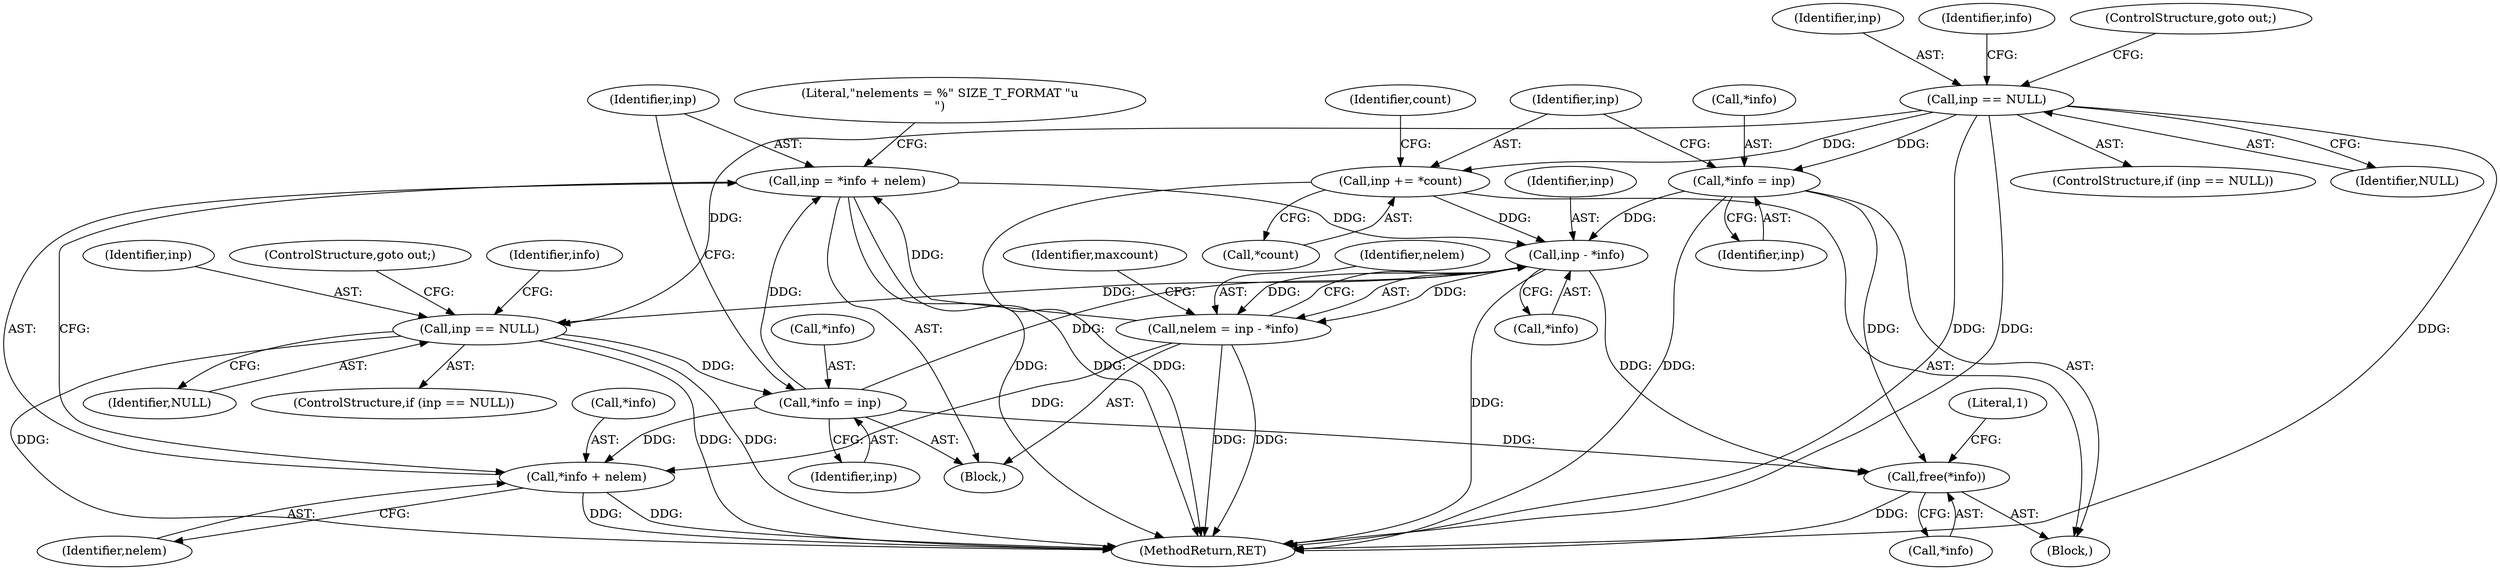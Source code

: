 digraph "0_php-src_0641e56be1af003aa02c7c6b0184466540637233@integer" {
"1000713" [label="(Call,inp = *info + nelem)"];
"1000709" [label="(Call,*info = inp)"];
"1000705" [label="(Call,inp == NULL)"];
"1000686" [label="(Call,inp - *info)"];
"1000713" [label="(Call,inp = *info + nelem)"];
"1000684" [label="(Call,nelem = inp - *info)"];
"1000226" [label="(Call,inp += *count)"];
"1000218" [label="(Call,inp == NULL)"];
"1000222" [label="(Call,*info = inp)"];
"1000715" [label="(Call,*info + nelem)"];
"1000877" [label="(Call,free(*info))"];
"1000687" [label="(Identifier,inp)"];
"1000219" [label="(Identifier,inp)"];
"1000706" [label="(Identifier,inp)"];
"1000686" [label="(Call,inp - *info)"];
"1000232" [label="(Identifier,count)"];
"1000721" [label="(Literal,\"nelements = %\" SIZE_T_FORMAT \"u\n\")"];
"1000682" [label="(Block,)"];
"1000224" [label="(Identifier,info)"];
"1000222" [label="(Call,*info = inp)"];
"1000684" [label="(Call,nelem = inp - *info)"];
"1000221" [label="(ControlStructure,goto out;)"];
"1000705" [label="(Call,inp == NULL)"];
"1000714" [label="(Identifier,inp)"];
"1000708" [label="(ControlStructure,goto out;)"];
"1000685" [label="(Identifier,nelem)"];
"1000218" [label="(Call,inp == NULL)"];
"1000226" [label="(Call,inp += *count)"];
"1000883" [label="(MethodReturn,RET)"];
"1000712" [label="(Identifier,inp)"];
"1000227" [label="(Identifier,inp)"];
"1000220" [label="(Identifier,NULL)"];
"1000225" [label="(Identifier,inp)"];
"1000223" [label="(Call,*info)"];
"1000688" [label="(Call,*info)"];
"1000694" [label="(Identifier,maxcount)"];
"1000877" [label="(Call,free(*info))"];
"1000878" [label="(Call,*info)"];
"1000710" [label="(Call,*info)"];
"1000707" [label="(Identifier,NULL)"];
"1000711" [label="(Identifier,info)"];
"1000882" [label="(Literal,1)"];
"1000718" [label="(Identifier,nelem)"];
"1000716" [label="(Call,*info)"];
"1000709" [label="(Call,*info = inp)"];
"1000704" [label="(ControlStructure,if (inp == NULL))"];
"1000713" [label="(Call,inp = *info + nelem)"];
"1000107" [label="(Block,)"];
"1000715" [label="(Call,*info + nelem)"];
"1000217" [label="(ControlStructure,if (inp == NULL))"];
"1000228" [label="(Call,*count)"];
"1000713" -> "1000682"  [label="AST: "];
"1000713" -> "1000715"  [label="CFG: "];
"1000714" -> "1000713"  [label="AST: "];
"1000715" -> "1000713"  [label="AST: "];
"1000721" -> "1000713"  [label="CFG: "];
"1000713" -> "1000883"  [label="DDG: "];
"1000713" -> "1000883"  [label="DDG: "];
"1000713" -> "1000686"  [label="DDG: "];
"1000709" -> "1000713"  [label="DDG: "];
"1000684" -> "1000713"  [label="DDG: "];
"1000709" -> "1000682"  [label="AST: "];
"1000709" -> "1000712"  [label="CFG: "];
"1000710" -> "1000709"  [label="AST: "];
"1000712" -> "1000709"  [label="AST: "];
"1000714" -> "1000709"  [label="CFG: "];
"1000709" -> "1000686"  [label="DDG: "];
"1000705" -> "1000709"  [label="DDG: "];
"1000709" -> "1000715"  [label="DDG: "];
"1000709" -> "1000877"  [label="DDG: "];
"1000705" -> "1000704"  [label="AST: "];
"1000705" -> "1000707"  [label="CFG: "];
"1000706" -> "1000705"  [label="AST: "];
"1000707" -> "1000705"  [label="AST: "];
"1000708" -> "1000705"  [label="CFG: "];
"1000711" -> "1000705"  [label="CFG: "];
"1000705" -> "1000883"  [label="DDG: "];
"1000705" -> "1000883"  [label="DDG: "];
"1000705" -> "1000883"  [label="DDG: "];
"1000686" -> "1000705"  [label="DDG: "];
"1000218" -> "1000705"  [label="DDG: "];
"1000686" -> "1000684"  [label="AST: "];
"1000686" -> "1000688"  [label="CFG: "];
"1000687" -> "1000686"  [label="AST: "];
"1000688" -> "1000686"  [label="AST: "];
"1000684" -> "1000686"  [label="CFG: "];
"1000686" -> "1000883"  [label="DDG: "];
"1000686" -> "1000684"  [label="DDG: "];
"1000686" -> "1000684"  [label="DDG: "];
"1000226" -> "1000686"  [label="DDG: "];
"1000222" -> "1000686"  [label="DDG: "];
"1000686" -> "1000877"  [label="DDG: "];
"1000684" -> "1000682"  [label="AST: "];
"1000685" -> "1000684"  [label="AST: "];
"1000694" -> "1000684"  [label="CFG: "];
"1000684" -> "1000883"  [label="DDG: "];
"1000684" -> "1000883"  [label="DDG: "];
"1000684" -> "1000715"  [label="DDG: "];
"1000226" -> "1000107"  [label="AST: "];
"1000226" -> "1000228"  [label="CFG: "];
"1000227" -> "1000226"  [label="AST: "];
"1000228" -> "1000226"  [label="AST: "];
"1000232" -> "1000226"  [label="CFG: "];
"1000226" -> "1000883"  [label="DDG: "];
"1000218" -> "1000226"  [label="DDG: "];
"1000218" -> "1000217"  [label="AST: "];
"1000218" -> "1000220"  [label="CFG: "];
"1000219" -> "1000218"  [label="AST: "];
"1000220" -> "1000218"  [label="AST: "];
"1000221" -> "1000218"  [label="CFG: "];
"1000224" -> "1000218"  [label="CFG: "];
"1000218" -> "1000883"  [label="DDG: "];
"1000218" -> "1000883"  [label="DDG: "];
"1000218" -> "1000883"  [label="DDG: "];
"1000218" -> "1000222"  [label="DDG: "];
"1000222" -> "1000107"  [label="AST: "];
"1000222" -> "1000225"  [label="CFG: "];
"1000223" -> "1000222"  [label="AST: "];
"1000225" -> "1000222"  [label="AST: "];
"1000227" -> "1000222"  [label="CFG: "];
"1000222" -> "1000883"  [label="DDG: "];
"1000222" -> "1000877"  [label="DDG: "];
"1000715" -> "1000718"  [label="CFG: "];
"1000716" -> "1000715"  [label="AST: "];
"1000718" -> "1000715"  [label="AST: "];
"1000715" -> "1000883"  [label="DDG: "];
"1000715" -> "1000883"  [label="DDG: "];
"1000877" -> "1000107"  [label="AST: "];
"1000877" -> "1000878"  [label="CFG: "];
"1000878" -> "1000877"  [label="AST: "];
"1000882" -> "1000877"  [label="CFG: "];
"1000877" -> "1000883"  [label="DDG: "];
}
